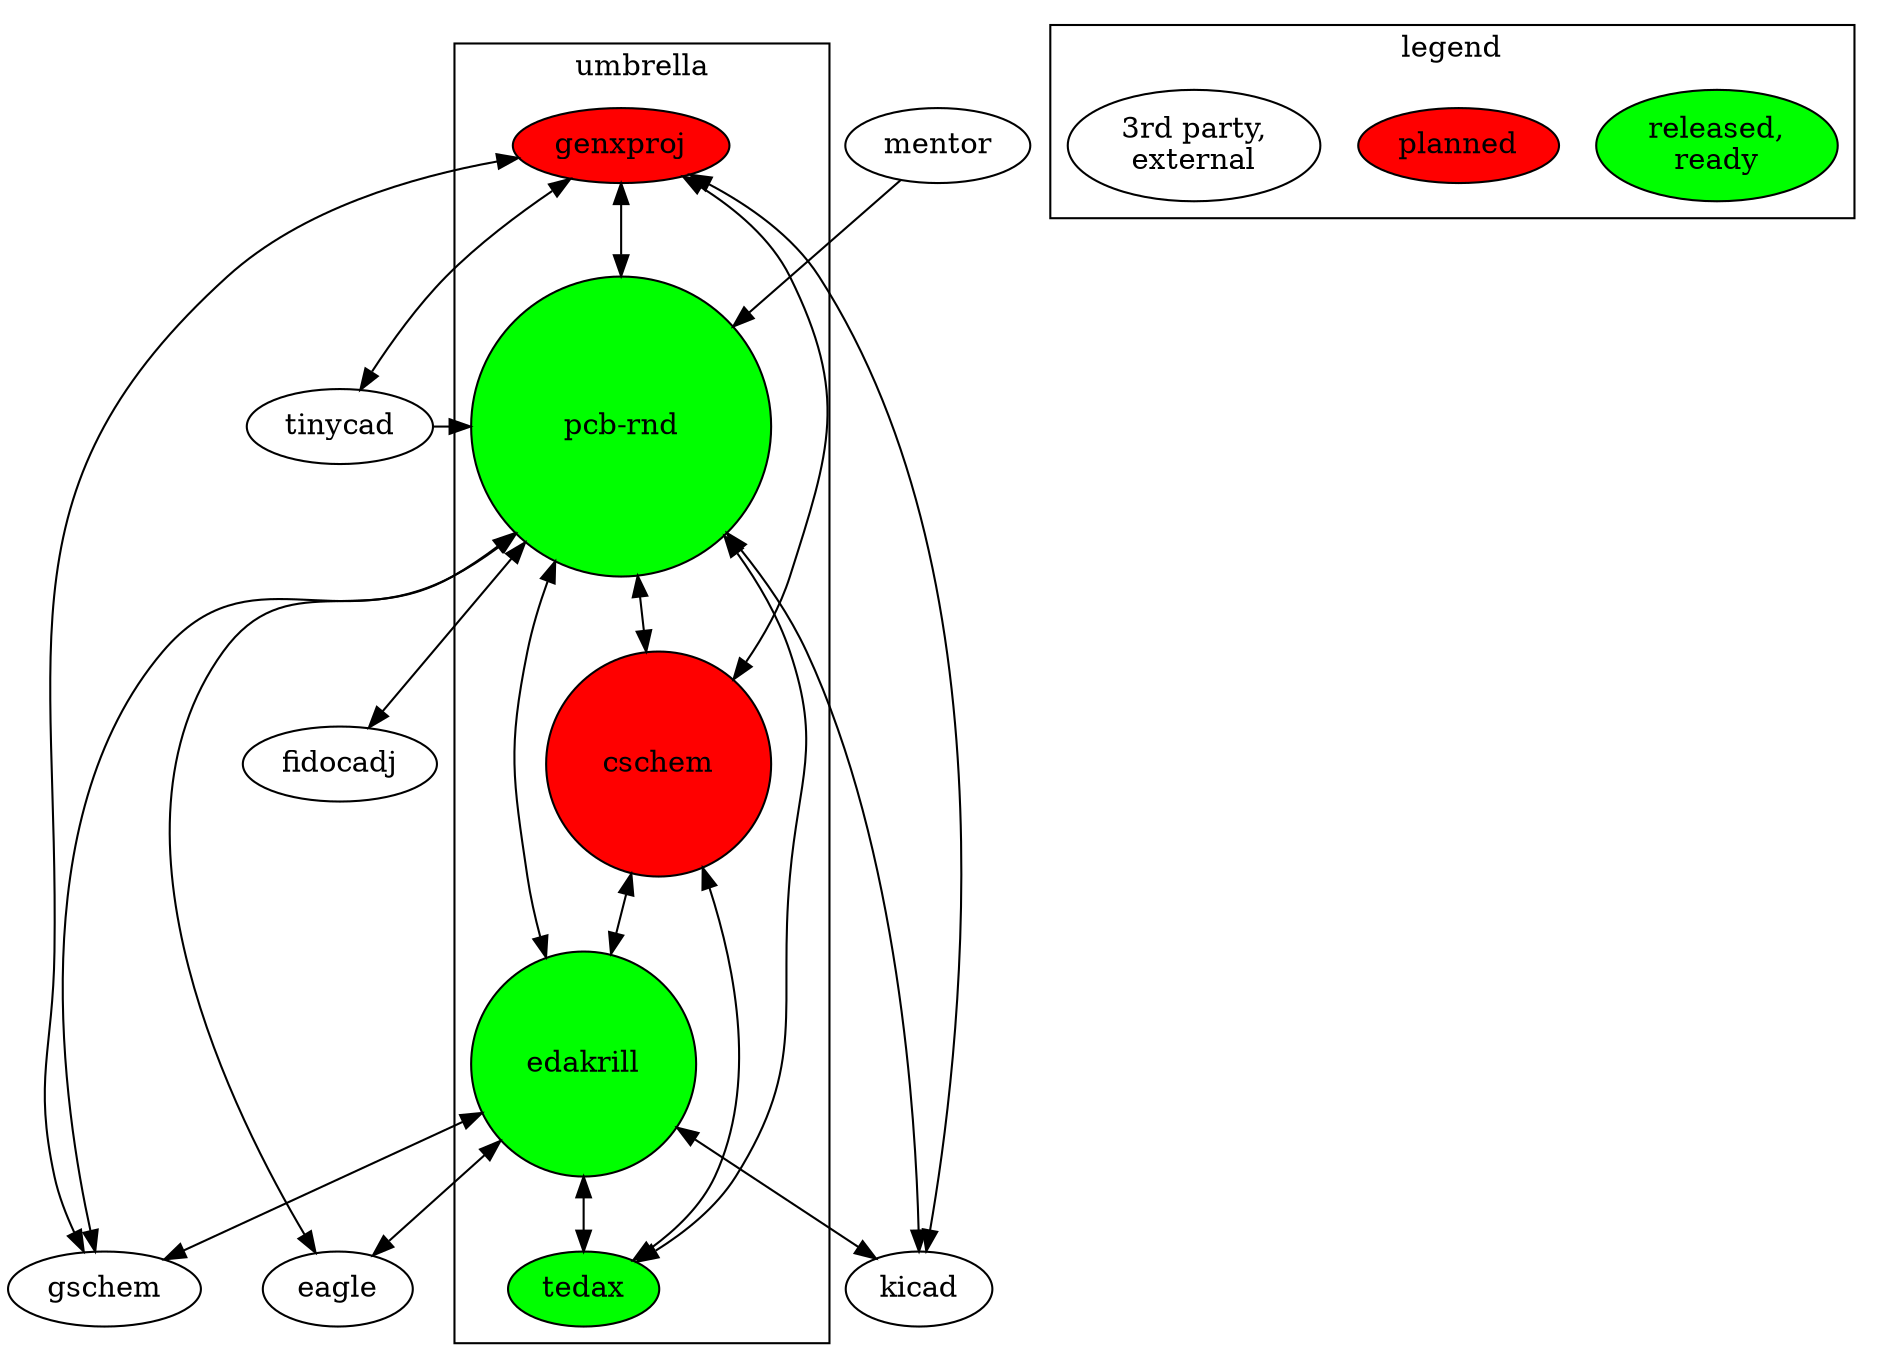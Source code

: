 digraph g {


	subgraph cluster_1 {
		label="umbrella"
		pcbrnd  [style=filled fillcolor=green label="pcb-rnd" height=2 width=2]
		edakrill [style=filled fillcolor=green height=1.5 width=1.5]
		tedax    [style=filled fillcolor=green]
		cschem   [style=filled fillcolor=red height=1.5 width=1.5]
		genxproj [style=filled fillcolor=red]
	}

	subgraph cluster_2 {
		label="legend"
		l1  [style=filled fillcolor=green label="released,\nready"]
		l2  [style=filled fillcolor=red label="planned"]
		l3  [label="3rd party,\nexternal"]
	}


	pcbrnd -> edakrill [dir=both weigth=100]
	pcbrnd -> cschem [dir=both weigth=100]
	pcbrnd -> tedax [dir=both weigth=100]
	genxproj -> pcbrnd [dir=both weight=50]
	genxproj -> cschem [dir=both weight=50]
	cschem -> tedax [dir=both weigth=100]

	cschem -> edakrill [dir=both]

	edakrill -> tedax [dir=both weight=50]


	pcbrnd -> kicad [dir=both]
	genxproj -> kicad [dir=both]
	edakrill -> kicad [dir=both]

	pcbrnd -> gschem [dir=both]
	genxproj -> gschem [dir=both]
	edakrill -> gschem [dir=both]

	pcbrnd -> eagle [dir=both]
	edakrill -> eagle [dir=both]

	tinycad -> pcbrnd
	genxproj -> tinycad [dir=both]

	mentor -> pcbrnd
	pcbrnd -> fidocadj [dir=both]

}
